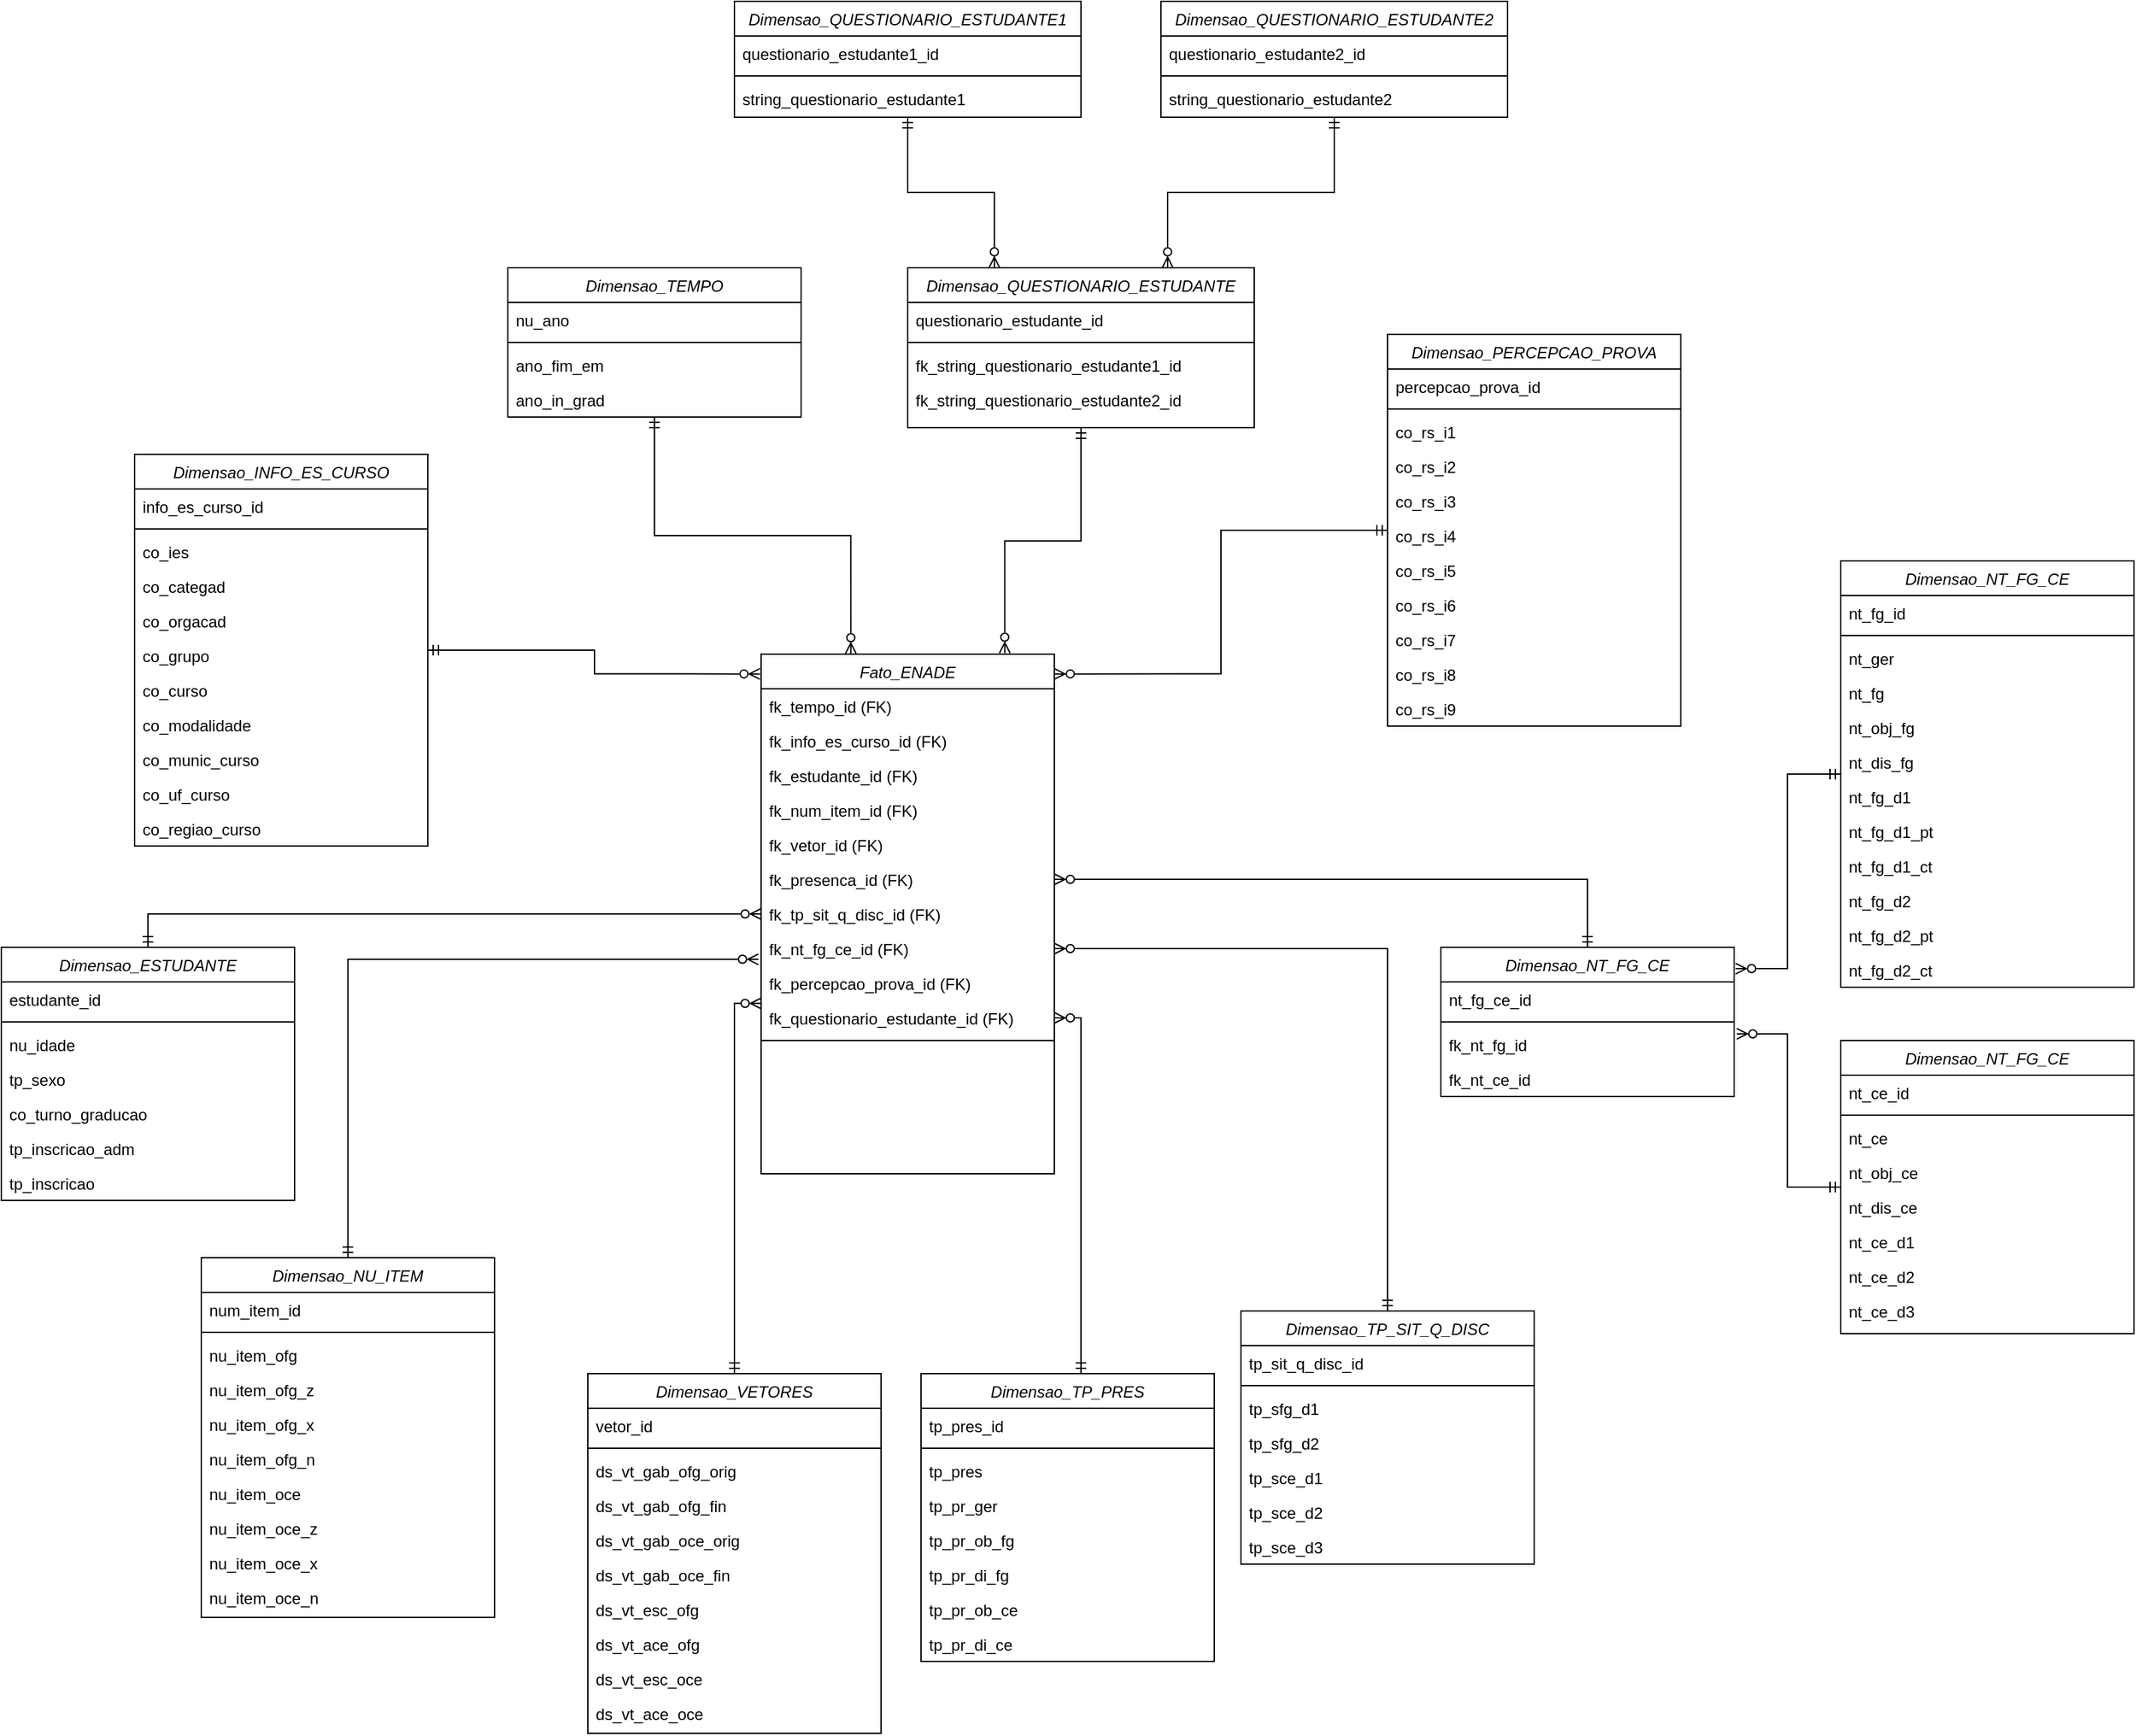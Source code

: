 <mxfile version="15.8.6" type="device"><diagram id="05LSM4GJ572rzW_l3j9u" name="Page-1"><mxGraphModel dx="1204" dy="1134" grid="1" gridSize="10" guides="1" tooltips="1" connect="1" arrows="1" fold="1" page="1" pageScale="1" pageWidth="827" pageHeight="1169" math="0" shadow="0"><root><mxCell id="0"/><mxCell id="1" parent="0"/><mxCell id="UfJa0Qh97zYkHLBJ6uKy-1" style="edgeStyle=orthogonalEdgeStyle;rounded=0;orthogonalLoop=1;jettySize=auto;html=1;entryX=-0.004;entryY=0.038;entryDx=0;entryDy=0;entryPerimeter=0;startArrow=ERmandOne;startFill=0;endArrow=ERzeroToMany;endFill=0;" edge="1" parent="1" source="UfJa0Qh97zYkHLBJ6uKy-2" target="UfJa0Qh97zYkHLBJ6uKy-14"><mxGeometry relative="1" as="geometry"/></mxCell><mxCell id="UfJa0Qh97zYkHLBJ6uKy-2" value="Dimensao_INFO_ES_CURSO" style="swimlane;fontStyle=2;align=center;verticalAlign=top;childLayout=stackLayout;horizontal=1;startSize=26;horizontalStack=0;resizeParent=1;resizeLast=0;collapsible=1;marginBottom=0;rounded=0;shadow=0;strokeWidth=1;" vertex="1" parent="1"><mxGeometry x="1150" y="540" width="220" height="294" as="geometry"><mxRectangle x="90" y="290" width="160" height="26" as="alternateBounds"/></mxGeometry></mxCell><mxCell id="UfJa0Qh97zYkHLBJ6uKy-3" value="info_es_curso_id" style="text;align=left;verticalAlign=top;spacingLeft=4;spacingRight=4;overflow=hidden;rotatable=0;points=[[0,0.5],[1,0.5]];portConstraint=eastwest;" vertex="1" parent="UfJa0Qh97zYkHLBJ6uKy-2"><mxGeometry y="26" width="220" height="26" as="geometry"/></mxCell><mxCell id="UfJa0Qh97zYkHLBJ6uKy-4" value="" style="line;html=1;strokeWidth=1;align=left;verticalAlign=middle;spacingTop=-1;spacingLeft=3;spacingRight=3;rotatable=0;labelPosition=right;points=[];portConstraint=eastwest;" vertex="1" parent="UfJa0Qh97zYkHLBJ6uKy-2"><mxGeometry y="52" width="220" height="8" as="geometry"/></mxCell><mxCell id="UfJa0Qh97zYkHLBJ6uKy-5" value="co_ies" style="text;align=left;verticalAlign=top;spacingLeft=4;spacingRight=4;overflow=hidden;rotatable=0;points=[[0,0.5],[1,0.5]];portConstraint=eastwest;" vertex="1" parent="UfJa0Qh97zYkHLBJ6uKy-2"><mxGeometry y="60" width="220" height="26" as="geometry"/></mxCell><mxCell id="UfJa0Qh97zYkHLBJ6uKy-6" value="co_categad" style="text;align=left;verticalAlign=top;spacingLeft=4;spacingRight=4;overflow=hidden;rotatable=0;points=[[0,0.5],[1,0.5]];portConstraint=eastwest;" vertex="1" parent="UfJa0Qh97zYkHLBJ6uKy-2"><mxGeometry y="86" width="220" height="26" as="geometry"/></mxCell><mxCell id="UfJa0Qh97zYkHLBJ6uKy-7" value="co_orgacad" style="text;align=left;verticalAlign=top;spacingLeft=4;spacingRight=4;overflow=hidden;rotatable=0;points=[[0,0.5],[1,0.5]];portConstraint=eastwest;rounded=0;shadow=0;html=0;" vertex="1" parent="UfJa0Qh97zYkHLBJ6uKy-2"><mxGeometry y="112" width="220" height="26" as="geometry"/></mxCell><mxCell id="UfJa0Qh97zYkHLBJ6uKy-8" value="co_grupo" style="text;align=left;verticalAlign=top;spacingLeft=4;spacingRight=4;overflow=hidden;rotatable=0;points=[[0,0.5],[1,0.5]];portConstraint=eastwest;" vertex="1" parent="UfJa0Qh97zYkHLBJ6uKy-2"><mxGeometry y="138" width="220" height="26" as="geometry"/></mxCell><mxCell id="UfJa0Qh97zYkHLBJ6uKy-9" value="co_curso" style="text;align=left;verticalAlign=top;spacingLeft=4;spacingRight=4;overflow=hidden;rotatable=0;points=[[0,0.5],[1,0.5]];portConstraint=eastwest;" vertex="1" parent="UfJa0Qh97zYkHLBJ6uKy-2"><mxGeometry y="164" width="220" height="26" as="geometry"/></mxCell><mxCell id="UfJa0Qh97zYkHLBJ6uKy-10" value="co_modalidade" style="text;align=left;verticalAlign=top;spacingLeft=4;spacingRight=4;overflow=hidden;rotatable=0;points=[[0,0.5],[1,0.5]];portConstraint=eastwest;" vertex="1" parent="UfJa0Qh97zYkHLBJ6uKy-2"><mxGeometry y="190" width="220" height="26" as="geometry"/></mxCell><mxCell id="UfJa0Qh97zYkHLBJ6uKy-11" value="co_munic_curso" style="text;align=left;verticalAlign=top;spacingLeft=4;spacingRight=4;overflow=hidden;rotatable=0;points=[[0,0.5],[1,0.5]];portConstraint=eastwest;" vertex="1" parent="UfJa0Qh97zYkHLBJ6uKy-2"><mxGeometry y="216" width="220" height="26" as="geometry"/></mxCell><mxCell id="UfJa0Qh97zYkHLBJ6uKy-12" value="co_uf_curso" style="text;align=left;verticalAlign=top;spacingLeft=4;spacingRight=4;overflow=hidden;rotatable=0;points=[[0,0.5],[1,0.5]];portConstraint=eastwest;" vertex="1" parent="UfJa0Qh97zYkHLBJ6uKy-2"><mxGeometry y="242" width="220" height="26" as="geometry"/></mxCell><mxCell id="UfJa0Qh97zYkHLBJ6uKy-13" value="co_regiao_curso" style="text;align=left;verticalAlign=top;spacingLeft=4;spacingRight=4;overflow=hidden;rotatable=0;points=[[0,0.5],[1,0.5]];portConstraint=eastwest;" vertex="1" parent="UfJa0Qh97zYkHLBJ6uKy-2"><mxGeometry y="268" width="220" height="26" as="geometry"/></mxCell><mxCell id="UfJa0Qh97zYkHLBJ6uKy-14" value="Fato_ENADE" style="swimlane;fontStyle=2;align=center;verticalAlign=top;childLayout=stackLayout;horizontal=1;startSize=26;horizontalStack=0;resizeParent=1;resizeLast=0;collapsible=1;marginBottom=0;rounded=0;shadow=0;strokeWidth=1;" vertex="1" parent="1"><mxGeometry x="1620" y="690" width="220" height="390" as="geometry"><mxRectangle x="550" y="140" width="160" height="26" as="alternateBounds"/></mxGeometry></mxCell><mxCell id="UfJa0Qh97zYkHLBJ6uKy-15" value="fk_tempo_id (FK)" style="text;align=left;verticalAlign=top;spacingLeft=4;spacingRight=4;overflow=hidden;rotatable=0;points=[[0,0.5],[1,0.5]];portConstraint=eastwest;" vertex="1" parent="UfJa0Qh97zYkHLBJ6uKy-14"><mxGeometry y="26" width="220" height="26" as="geometry"/></mxCell><mxCell id="UfJa0Qh97zYkHLBJ6uKy-16" value="fk_info_es_curso_id (FK)" style="text;align=left;verticalAlign=top;spacingLeft=4;spacingRight=4;overflow=hidden;rotatable=0;points=[[0,0.5],[1,0.5]];portConstraint=eastwest;rounded=0;shadow=0;html=0;" vertex="1" parent="UfJa0Qh97zYkHLBJ6uKy-14"><mxGeometry y="52" width="220" height="26" as="geometry"/></mxCell><mxCell id="UfJa0Qh97zYkHLBJ6uKy-17" value="fk_estudante_id (FK)" style="text;align=left;verticalAlign=top;spacingLeft=4;spacingRight=4;overflow=hidden;rotatable=0;points=[[0,0.5],[1,0.5]];portConstraint=eastwest;rounded=0;shadow=0;html=0;" vertex="1" parent="UfJa0Qh97zYkHLBJ6uKy-14"><mxGeometry y="78" width="220" height="26" as="geometry"/></mxCell><mxCell id="UfJa0Qh97zYkHLBJ6uKy-18" value="fk_num_item_id (FK)" style="text;align=left;verticalAlign=top;spacingLeft=4;spacingRight=4;overflow=hidden;rotatable=0;points=[[0,0.5],[1,0.5]];portConstraint=eastwest;" vertex="1" parent="UfJa0Qh97zYkHLBJ6uKy-14"><mxGeometry y="104" width="220" height="26" as="geometry"/></mxCell><mxCell id="UfJa0Qh97zYkHLBJ6uKy-19" value="fk_vetor_id (FK)" style="text;align=left;verticalAlign=top;spacingLeft=4;spacingRight=4;overflow=hidden;rotatable=0;points=[[0,0.5],[1,0.5]];portConstraint=eastwest;" vertex="1" parent="UfJa0Qh97zYkHLBJ6uKy-14"><mxGeometry y="130" width="220" height="26" as="geometry"/></mxCell><mxCell id="UfJa0Qh97zYkHLBJ6uKy-20" value="fk_presenca_id (FK)" style="text;align=left;verticalAlign=top;spacingLeft=4;spacingRight=4;overflow=hidden;rotatable=0;points=[[0,0.5],[1,0.5]];portConstraint=eastwest;" vertex="1" parent="UfJa0Qh97zYkHLBJ6uKy-14"><mxGeometry y="156" width="220" height="26" as="geometry"/></mxCell><mxCell id="UfJa0Qh97zYkHLBJ6uKy-21" value="fk_tp_sit_q_disc_id (FK)" style="text;align=left;verticalAlign=top;spacingLeft=4;spacingRight=4;overflow=hidden;rotatable=0;points=[[0,0.5],[1,0.5]];portConstraint=eastwest;" vertex="1" parent="UfJa0Qh97zYkHLBJ6uKy-14"><mxGeometry y="182" width="220" height="26" as="geometry"/></mxCell><mxCell id="UfJa0Qh97zYkHLBJ6uKy-22" value="fk_nt_fg_ce_id (FK)" style="text;align=left;verticalAlign=top;spacingLeft=4;spacingRight=4;overflow=hidden;rotatable=0;points=[[0,0.5],[1,0.5]];portConstraint=eastwest;" vertex="1" parent="UfJa0Qh97zYkHLBJ6uKy-14"><mxGeometry y="208" width="220" height="26" as="geometry"/></mxCell><mxCell id="UfJa0Qh97zYkHLBJ6uKy-23" value="fk_percepcao_prova_id (FK)" style="text;align=left;verticalAlign=top;spacingLeft=4;spacingRight=4;overflow=hidden;rotatable=0;points=[[0,0.5],[1,0.5]];portConstraint=eastwest;" vertex="1" parent="UfJa0Qh97zYkHLBJ6uKy-14"><mxGeometry y="234" width="220" height="26" as="geometry"/></mxCell><mxCell id="UfJa0Qh97zYkHLBJ6uKy-24" value="fk_questionario_estudante_id (FK)" style="text;align=left;verticalAlign=top;spacingLeft=4;spacingRight=4;overflow=hidden;rotatable=0;points=[[0,0.5],[1,0.5]];portConstraint=eastwest;" vertex="1" parent="UfJa0Qh97zYkHLBJ6uKy-14"><mxGeometry y="260" width="220" height="26" as="geometry"/></mxCell><mxCell id="UfJa0Qh97zYkHLBJ6uKy-25" value="" style="line;html=1;strokeWidth=1;align=left;verticalAlign=middle;spacingTop=-1;spacingLeft=3;spacingRight=3;rotatable=0;labelPosition=right;points=[];portConstraint=eastwest;" vertex="1" parent="UfJa0Qh97zYkHLBJ6uKy-14"><mxGeometry y="286" width="220" height="8" as="geometry"/></mxCell><mxCell id="UfJa0Qh97zYkHLBJ6uKy-26" style="edgeStyle=orthogonalEdgeStyle;rounded=0;orthogonalLoop=1;jettySize=auto;html=1;entryX=0.306;entryY=-0.001;entryDx=0;entryDy=0;entryPerimeter=0;startArrow=ERmandOne;startFill=0;endArrow=ERzeroToMany;endFill=0;" edge="1" parent="1" source="UfJa0Qh97zYkHLBJ6uKy-27" target="UfJa0Qh97zYkHLBJ6uKy-14"><mxGeometry relative="1" as="geometry"/></mxCell><mxCell id="UfJa0Qh97zYkHLBJ6uKy-27" value="Dimensao_TEMPO" style="swimlane;fontStyle=2;align=center;verticalAlign=top;childLayout=stackLayout;horizontal=1;startSize=26;horizontalStack=0;resizeParent=1;resizeLast=0;collapsible=1;marginBottom=0;rounded=0;shadow=0;strokeWidth=1;" vertex="1" parent="1"><mxGeometry x="1430.0" y="400" width="220" height="112" as="geometry"><mxRectangle x="550" y="140" width="160" height="26" as="alternateBounds"/></mxGeometry></mxCell><mxCell id="UfJa0Qh97zYkHLBJ6uKy-28" value="nu_ano" style="text;align=left;verticalAlign=top;spacingLeft=4;spacingRight=4;overflow=hidden;rotatable=0;points=[[0,0.5],[1,0.5]];portConstraint=eastwest;" vertex="1" parent="UfJa0Qh97zYkHLBJ6uKy-27"><mxGeometry y="26" width="220" height="26" as="geometry"/></mxCell><mxCell id="UfJa0Qh97zYkHLBJ6uKy-29" value="" style="line;html=1;strokeWidth=1;align=left;verticalAlign=middle;spacingTop=-1;spacingLeft=3;spacingRight=3;rotatable=0;labelPosition=right;points=[];portConstraint=eastwest;" vertex="1" parent="UfJa0Qh97zYkHLBJ6uKy-27"><mxGeometry y="52" width="220" height="8" as="geometry"/></mxCell><mxCell id="UfJa0Qh97zYkHLBJ6uKy-30" value="ano_fim_em" style="text;align=left;verticalAlign=top;spacingLeft=4;spacingRight=4;overflow=hidden;rotatable=0;points=[[0,0.5],[1,0.5]];portConstraint=eastwest;" vertex="1" parent="UfJa0Qh97zYkHLBJ6uKy-27"><mxGeometry y="60" width="220" height="26" as="geometry"/></mxCell><mxCell id="UfJa0Qh97zYkHLBJ6uKy-31" value="ano_in_grad" style="text;align=left;verticalAlign=top;spacingLeft=4;spacingRight=4;overflow=hidden;rotatable=0;points=[[0,0.5],[1,0.5]];portConstraint=eastwest;" vertex="1" parent="UfJa0Qh97zYkHLBJ6uKy-27"><mxGeometry y="86" width="220" height="26" as="geometry"/></mxCell><mxCell id="UfJa0Qh97zYkHLBJ6uKy-32" style="edgeStyle=orthogonalEdgeStyle;rounded=0;orthogonalLoop=1;jettySize=auto;html=1;entryX=-0.009;entryY=0.808;entryDx=0;entryDy=0;startArrow=ERmandOne;startFill=0;endArrow=ERzeroToMany;endFill=0;entryPerimeter=0;" edge="1" parent="1" source="UfJa0Qh97zYkHLBJ6uKy-33" target="UfJa0Qh97zYkHLBJ6uKy-22"><mxGeometry relative="1" as="geometry"/></mxCell><mxCell id="UfJa0Qh97zYkHLBJ6uKy-33" value="Dimensao_NU_ITEM" style="swimlane;fontStyle=2;align=center;verticalAlign=top;childLayout=stackLayout;horizontal=1;startSize=26;horizontalStack=0;resizeParent=1;resizeLast=0;collapsible=1;marginBottom=0;rounded=0;shadow=0;strokeWidth=1;" vertex="1" parent="1"><mxGeometry x="1200" y="1143" width="220" height="270" as="geometry"><mxRectangle x="550" y="140" width="160" height="26" as="alternateBounds"/></mxGeometry></mxCell><mxCell id="UfJa0Qh97zYkHLBJ6uKy-34" value="num_item_id" style="text;align=left;verticalAlign=top;spacingLeft=4;spacingRight=4;overflow=hidden;rotatable=0;points=[[0,0.5],[1,0.5]];portConstraint=eastwest;" vertex="1" parent="UfJa0Qh97zYkHLBJ6uKy-33"><mxGeometry y="26" width="220" height="26" as="geometry"/></mxCell><mxCell id="UfJa0Qh97zYkHLBJ6uKy-35" value="" style="line;html=1;strokeWidth=1;align=left;verticalAlign=middle;spacingTop=-1;spacingLeft=3;spacingRight=3;rotatable=0;labelPosition=right;points=[];portConstraint=eastwest;" vertex="1" parent="UfJa0Qh97zYkHLBJ6uKy-33"><mxGeometry y="52" width="220" height="8" as="geometry"/></mxCell><mxCell id="UfJa0Qh97zYkHLBJ6uKy-36" value="nu_item_ofg" style="text;align=left;verticalAlign=top;spacingLeft=4;spacingRight=4;overflow=hidden;rotatable=0;points=[[0,0.5],[1,0.5]];portConstraint=eastwest;" vertex="1" parent="UfJa0Qh97zYkHLBJ6uKy-33"><mxGeometry y="60" width="220" height="26" as="geometry"/></mxCell><mxCell id="UfJa0Qh97zYkHLBJ6uKy-37" value="nu_item_ofg_z" style="text;align=left;verticalAlign=top;spacingLeft=4;spacingRight=4;overflow=hidden;rotatable=0;points=[[0,0.5],[1,0.5]];portConstraint=eastwest;" vertex="1" parent="UfJa0Qh97zYkHLBJ6uKy-33"><mxGeometry y="86" width="220" height="26" as="geometry"/></mxCell><mxCell id="UfJa0Qh97zYkHLBJ6uKy-38" value="nu_item_ofg_x" style="text;align=left;verticalAlign=top;spacingLeft=4;spacingRight=4;overflow=hidden;rotatable=0;points=[[0,0.5],[1,0.5]];portConstraint=eastwest;" vertex="1" parent="UfJa0Qh97zYkHLBJ6uKy-33"><mxGeometry y="112" width="220" height="26" as="geometry"/></mxCell><mxCell id="UfJa0Qh97zYkHLBJ6uKy-39" value="nu_item_ofg_n" style="text;align=left;verticalAlign=top;spacingLeft=4;spacingRight=4;overflow=hidden;rotatable=0;points=[[0,0.5],[1,0.5]];portConstraint=eastwest;" vertex="1" parent="UfJa0Qh97zYkHLBJ6uKy-33"><mxGeometry y="138" width="220" height="26" as="geometry"/></mxCell><mxCell id="UfJa0Qh97zYkHLBJ6uKy-40" value="nu_item_oce" style="text;align=left;verticalAlign=top;spacingLeft=4;spacingRight=4;overflow=hidden;rotatable=0;points=[[0,0.5],[1,0.5]];portConstraint=eastwest;" vertex="1" parent="UfJa0Qh97zYkHLBJ6uKy-33"><mxGeometry y="164" width="220" height="26" as="geometry"/></mxCell><mxCell id="UfJa0Qh97zYkHLBJ6uKy-41" value="nu_item_oce_z" style="text;align=left;verticalAlign=top;spacingLeft=4;spacingRight=4;overflow=hidden;rotatable=0;points=[[0,0.5],[1,0.5]];portConstraint=eastwest;" vertex="1" parent="UfJa0Qh97zYkHLBJ6uKy-33"><mxGeometry y="190" width="220" height="26" as="geometry"/></mxCell><mxCell id="UfJa0Qh97zYkHLBJ6uKy-42" value="nu_item_oce_x" style="text;align=left;verticalAlign=top;spacingLeft=4;spacingRight=4;overflow=hidden;rotatable=0;points=[[0,0.5],[1,0.5]];portConstraint=eastwest;" vertex="1" parent="UfJa0Qh97zYkHLBJ6uKy-33"><mxGeometry y="216" width="220" height="26" as="geometry"/></mxCell><mxCell id="UfJa0Qh97zYkHLBJ6uKy-43" value="nu_item_oce_n" style="text;align=left;verticalAlign=top;spacingLeft=4;spacingRight=4;overflow=hidden;rotatable=0;points=[[0,0.5],[1,0.5]];portConstraint=eastwest;" vertex="1" parent="UfJa0Qh97zYkHLBJ6uKy-33"><mxGeometry y="242" width="220" height="26" as="geometry"/></mxCell><mxCell id="UfJa0Qh97zYkHLBJ6uKy-44" style="edgeStyle=orthogonalEdgeStyle;rounded=0;orthogonalLoop=1;jettySize=auto;html=1;entryX=0;entryY=1.082;entryDx=0;entryDy=0;entryPerimeter=0;startArrow=ERmandOne;startFill=0;endArrow=ERzeroToMany;endFill=0;" edge="1" parent="1" source="UfJa0Qh97zYkHLBJ6uKy-45" target="UfJa0Qh97zYkHLBJ6uKy-23"><mxGeometry relative="1" as="geometry"/></mxCell><mxCell id="UfJa0Qh97zYkHLBJ6uKy-45" value="Dimensao_VETORES" style="swimlane;fontStyle=2;align=center;verticalAlign=top;childLayout=stackLayout;horizontal=1;startSize=26;horizontalStack=0;resizeParent=1;resizeLast=0;collapsible=1;marginBottom=0;rounded=0;shadow=0;strokeWidth=1;" vertex="1" parent="1"><mxGeometry x="1490.0" y="1230" width="220" height="270" as="geometry"><mxRectangle x="550" y="140" width="160" height="26" as="alternateBounds"/></mxGeometry></mxCell><mxCell id="UfJa0Qh97zYkHLBJ6uKy-46" value="vetor_id" style="text;align=left;verticalAlign=top;spacingLeft=4;spacingRight=4;overflow=hidden;rotatable=0;points=[[0,0.5],[1,0.5]];portConstraint=eastwest;" vertex="1" parent="UfJa0Qh97zYkHLBJ6uKy-45"><mxGeometry y="26" width="220" height="26" as="geometry"/></mxCell><mxCell id="UfJa0Qh97zYkHLBJ6uKy-47" value="" style="line;html=1;strokeWidth=1;align=left;verticalAlign=middle;spacingTop=-1;spacingLeft=3;spacingRight=3;rotatable=0;labelPosition=right;points=[];portConstraint=eastwest;" vertex="1" parent="UfJa0Qh97zYkHLBJ6uKy-45"><mxGeometry y="52" width="220" height="8" as="geometry"/></mxCell><mxCell id="UfJa0Qh97zYkHLBJ6uKy-48" value="ds_vt_gab_ofg_orig" style="text;align=left;verticalAlign=top;spacingLeft=4;spacingRight=4;overflow=hidden;rotatable=0;points=[[0,0.5],[1,0.5]];portConstraint=eastwest;" vertex="1" parent="UfJa0Qh97zYkHLBJ6uKy-45"><mxGeometry y="60" width="220" height="26" as="geometry"/></mxCell><mxCell id="UfJa0Qh97zYkHLBJ6uKy-49" value="ds_vt_gab_ofg_fin" style="text;align=left;verticalAlign=top;spacingLeft=4;spacingRight=4;overflow=hidden;rotatable=0;points=[[0,0.5],[1,0.5]];portConstraint=eastwest;" vertex="1" parent="UfJa0Qh97zYkHLBJ6uKy-45"><mxGeometry y="86" width="220" height="26" as="geometry"/></mxCell><mxCell id="UfJa0Qh97zYkHLBJ6uKy-50" value="ds_vt_gab_oce_orig" style="text;align=left;verticalAlign=top;spacingLeft=4;spacingRight=4;overflow=hidden;rotatable=0;points=[[0,0.5],[1,0.5]];portConstraint=eastwest;" vertex="1" parent="UfJa0Qh97zYkHLBJ6uKy-45"><mxGeometry y="112" width="220" height="26" as="geometry"/></mxCell><mxCell id="UfJa0Qh97zYkHLBJ6uKy-51" value="ds_vt_gab_oce_fin" style="text;align=left;verticalAlign=top;spacingLeft=4;spacingRight=4;overflow=hidden;rotatable=0;points=[[0,0.5],[1,0.5]];portConstraint=eastwest;" vertex="1" parent="UfJa0Qh97zYkHLBJ6uKy-45"><mxGeometry y="138" width="220" height="26" as="geometry"/></mxCell><mxCell id="UfJa0Qh97zYkHLBJ6uKy-52" value="ds_vt_esc_ofg" style="text;align=left;verticalAlign=top;spacingLeft=4;spacingRight=4;overflow=hidden;rotatable=0;points=[[0,0.5],[1,0.5]];portConstraint=eastwest;" vertex="1" parent="UfJa0Qh97zYkHLBJ6uKy-45"><mxGeometry y="164" width="220" height="26" as="geometry"/></mxCell><mxCell id="UfJa0Qh97zYkHLBJ6uKy-53" value="ds_vt_ace_ofg" style="text;align=left;verticalAlign=top;spacingLeft=4;spacingRight=4;overflow=hidden;rotatable=0;points=[[0,0.5],[1,0.5]];portConstraint=eastwest;" vertex="1" parent="UfJa0Qh97zYkHLBJ6uKy-45"><mxGeometry y="190" width="220" height="26" as="geometry"/></mxCell><mxCell id="UfJa0Qh97zYkHLBJ6uKy-54" value="ds_vt_esc_oce" style="text;align=left;verticalAlign=top;spacingLeft=4;spacingRight=4;overflow=hidden;rotatable=0;points=[[0,0.5],[1,0.5]];portConstraint=eastwest;" vertex="1" parent="UfJa0Qh97zYkHLBJ6uKy-45"><mxGeometry y="216" width="220" height="26" as="geometry"/></mxCell><mxCell id="UfJa0Qh97zYkHLBJ6uKy-55" value="ds_vt_ace_oce" style="text;align=left;verticalAlign=top;spacingLeft=4;spacingRight=4;overflow=hidden;rotatable=0;points=[[0,0.5],[1,0.5]];portConstraint=eastwest;" vertex="1" parent="UfJa0Qh97zYkHLBJ6uKy-45"><mxGeometry y="242" width="220" height="26" as="geometry"/></mxCell><mxCell id="UfJa0Qh97zYkHLBJ6uKy-56" style="edgeStyle=orthogonalEdgeStyle;rounded=0;orthogonalLoop=1;jettySize=auto;html=1;entryX=1;entryY=0.5;entryDx=0;entryDy=0;startArrow=ERmandOne;startFill=0;endArrow=ERzeroToMany;endFill=0;" edge="1" parent="1" source="UfJa0Qh97zYkHLBJ6uKy-57" target="UfJa0Qh97zYkHLBJ6uKy-24"><mxGeometry relative="1" as="geometry"><Array as="points"><mxPoint x="1860.0" y="963"/></Array></mxGeometry></mxCell><mxCell id="UfJa0Qh97zYkHLBJ6uKy-57" value="Dimensao_TP_PRES" style="swimlane;fontStyle=2;align=center;verticalAlign=top;childLayout=stackLayout;horizontal=1;startSize=26;horizontalStack=0;resizeParent=1;resizeLast=0;collapsible=1;marginBottom=0;rounded=0;shadow=0;strokeWidth=1;" vertex="1" parent="1"><mxGeometry x="1740.0" y="1230" width="220" height="216" as="geometry"><mxRectangle x="550" y="140" width="160" height="26" as="alternateBounds"/></mxGeometry></mxCell><mxCell id="UfJa0Qh97zYkHLBJ6uKy-58" value="tp_pres_id" style="text;align=left;verticalAlign=top;spacingLeft=4;spacingRight=4;overflow=hidden;rotatable=0;points=[[0,0.5],[1,0.5]];portConstraint=eastwest;" vertex="1" parent="UfJa0Qh97zYkHLBJ6uKy-57"><mxGeometry y="26" width="220" height="26" as="geometry"/></mxCell><mxCell id="UfJa0Qh97zYkHLBJ6uKy-59" value="" style="line;html=1;strokeWidth=1;align=left;verticalAlign=middle;spacingTop=-1;spacingLeft=3;spacingRight=3;rotatable=0;labelPosition=right;points=[];portConstraint=eastwest;" vertex="1" parent="UfJa0Qh97zYkHLBJ6uKy-57"><mxGeometry y="52" width="220" height="8" as="geometry"/></mxCell><mxCell id="UfJa0Qh97zYkHLBJ6uKy-60" value="tp_pres" style="text;align=left;verticalAlign=top;spacingLeft=4;spacingRight=4;overflow=hidden;rotatable=0;points=[[0,0.5],[1,0.5]];portConstraint=eastwest;" vertex="1" parent="UfJa0Qh97zYkHLBJ6uKy-57"><mxGeometry y="60" width="220" height="26" as="geometry"/></mxCell><mxCell id="UfJa0Qh97zYkHLBJ6uKy-61" value="tp_pr_ger" style="text;align=left;verticalAlign=top;spacingLeft=4;spacingRight=4;overflow=hidden;rotatable=0;points=[[0,0.5],[1,0.5]];portConstraint=eastwest;" vertex="1" parent="UfJa0Qh97zYkHLBJ6uKy-57"><mxGeometry y="86" width="220" height="26" as="geometry"/></mxCell><mxCell id="UfJa0Qh97zYkHLBJ6uKy-62" value="tp_pr_ob_fg" style="text;align=left;verticalAlign=top;spacingLeft=4;spacingRight=4;overflow=hidden;rotatable=0;points=[[0,0.5],[1,0.5]];portConstraint=eastwest;" vertex="1" parent="UfJa0Qh97zYkHLBJ6uKy-57"><mxGeometry y="112" width="220" height="26" as="geometry"/></mxCell><mxCell id="UfJa0Qh97zYkHLBJ6uKy-63" value="tp_pr_di_fg" style="text;align=left;verticalAlign=top;spacingLeft=4;spacingRight=4;overflow=hidden;rotatable=0;points=[[0,0.5],[1,0.5]];portConstraint=eastwest;" vertex="1" parent="UfJa0Qh97zYkHLBJ6uKy-57"><mxGeometry y="138" width="220" height="26" as="geometry"/></mxCell><mxCell id="UfJa0Qh97zYkHLBJ6uKy-64" value="tp_pr_ob_ce" style="text;align=left;verticalAlign=top;spacingLeft=4;spacingRight=4;overflow=hidden;rotatable=0;points=[[0,0.5],[1,0.5]];portConstraint=eastwest;" vertex="1" parent="UfJa0Qh97zYkHLBJ6uKy-57"><mxGeometry y="164" width="220" height="26" as="geometry"/></mxCell><mxCell id="UfJa0Qh97zYkHLBJ6uKy-65" value="tp_pr_di_ce" style="text;align=left;verticalAlign=top;spacingLeft=4;spacingRight=4;overflow=hidden;rotatable=0;points=[[0,0.5],[1,0.5]];portConstraint=eastwest;" vertex="1" parent="UfJa0Qh97zYkHLBJ6uKy-57"><mxGeometry y="190" width="220" height="26" as="geometry"/></mxCell><mxCell id="UfJa0Qh97zYkHLBJ6uKy-66" style="edgeStyle=orthogonalEdgeStyle;rounded=0;orthogonalLoop=1;jettySize=auto;html=1;entryX=1;entryY=0.5;entryDx=0;entryDy=0;startArrow=ERmandOne;startFill=0;endArrow=ERzeroToMany;endFill=0;" edge="1" parent="1" source="UfJa0Qh97zYkHLBJ6uKy-67" target="UfJa0Qh97zYkHLBJ6uKy-22"><mxGeometry relative="1" as="geometry"/></mxCell><mxCell id="UfJa0Qh97zYkHLBJ6uKy-67" value="Dimensao_TP_SIT_Q_DISC" style="swimlane;fontStyle=2;align=center;verticalAlign=top;childLayout=stackLayout;horizontal=1;startSize=26;horizontalStack=0;resizeParent=1;resizeLast=0;collapsible=1;marginBottom=0;rounded=0;shadow=0;strokeWidth=1;" vertex="1" parent="1"><mxGeometry x="1980.0" y="1183" width="220" height="190" as="geometry"><mxRectangle x="550" y="140" width="160" height="26" as="alternateBounds"/></mxGeometry></mxCell><mxCell id="UfJa0Qh97zYkHLBJ6uKy-68" value="tp_sit_q_disc_id" style="text;align=left;verticalAlign=top;spacingLeft=4;spacingRight=4;overflow=hidden;rotatable=0;points=[[0,0.5],[1,0.5]];portConstraint=eastwest;" vertex="1" parent="UfJa0Qh97zYkHLBJ6uKy-67"><mxGeometry y="26" width="220" height="26" as="geometry"/></mxCell><mxCell id="UfJa0Qh97zYkHLBJ6uKy-69" value="" style="line;html=1;strokeWidth=1;align=left;verticalAlign=middle;spacingTop=-1;spacingLeft=3;spacingRight=3;rotatable=0;labelPosition=right;points=[];portConstraint=eastwest;" vertex="1" parent="UfJa0Qh97zYkHLBJ6uKy-67"><mxGeometry y="52" width="220" height="8" as="geometry"/></mxCell><mxCell id="UfJa0Qh97zYkHLBJ6uKy-70" value="tp_sfg_d1" style="text;align=left;verticalAlign=top;spacingLeft=4;spacingRight=4;overflow=hidden;rotatable=0;points=[[0,0.5],[1,0.5]];portConstraint=eastwest;" vertex="1" parent="UfJa0Qh97zYkHLBJ6uKy-67"><mxGeometry y="60" width="220" height="26" as="geometry"/></mxCell><mxCell id="UfJa0Qh97zYkHLBJ6uKy-71" value="tp_sfg_d2" style="text;align=left;verticalAlign=top;spacingLeft=4;spacingRight=4;overflow=hidden;rotatable=0;points=[[0,0.5],[1,0.5]];portConstraint=eastwest;" vertex="1" parent="UfJa0Qh97zYkHLBJ6uKy-67"><mxGeometry y="86" width="220" height="26" as="geometry"/></mxCell><mxCell id="UfJa0Qh97zYkHLBJ6uKy-72" value="tp_sce_d1" style="text;align=left;verticalAlign=top;spacingLeft=4;spacingRight=4;overflow=hidden;rotatable=0;points=[[0,0.5],[1,0.5]];portConstraint=eastwest;" vertex="1" parent="UfJa0Qh97zYkHLBJ6uKy-67"><mxGeometry y="112" width="220" height="26" as="geometry"/></mxCell><mxCell id="UfJa0Qh97zYkHLBJ6uKy-73" value="tp_sce_d2" style="text;align=left;verticalAlign=top;spacingLeft=4;spacingRight=4;overflow=hidden;rotatable=0;points=[[0,0.5],[1,0.5]];portConstraint=eastwest;" vertex="1" parent="UfJa0Qh97zYkHLBJ6uKy-67"><mxGeometry y="138" width="220" height="26" as="geometry"/></mxCell><mxCell id="UfJa0Qh97zYkHLBJ6uKy-74" value="tp_sce_d3" style="text;align=left;verticalAlign=top;spacingLeft=4;spacingRight=4;overflow=hidden;rotatable=0;points=[[0,0.5],[1,0.5]];portConstraint=eastwest;" vertex="1" parent="UfJa0Qh97zYkHLBJ6uKy-67"><mxGeometry y="164" width="220" height="26" as="geometry"/></mxCell><mxCell id="UfJa0Qh97zYkHLBJ6uKy-75" style="edgeStyle=orthogonalEdgeStyle;rounded=0;orthogonalLoop=1;jettySize=auto;html=1;entryX=1;entryY=0.5;entryDx=0;entryDy=0;startArrow=ERmandOne;startFill=0;endArrow=ERzeroToMany;endFill=0;" edge="1" parent="1" source="UfJa0Qh97zYkHLBJ6uKy-76" target="UfJa0Qh97zYkHLBJ6uKy-20"><mxGeometry relative="1" as="geometry"/></mxCell><mxCell id="UfJa0Qh97zYkHLBJ6uKy-76" value="Dimensao_NT_FG_CE" style="swimlane;fontStyle=2;align=center;verticalAlign=top;childLayout=stackLayout;horizontal=1;startSize=26;horizontalStack=0;resizeParent=1;resizeLast=0;collapsible=1;marginBottom=0;rounded=0;shadow=0;strokeWidth=1;" vertex="1" parent="1"><mxGeometry x="2130" y="910" width="220" height="112" as="geometry"><mxRectangle x="550" y="140" width="160" height="26" as="alternateBounds"/></mxGeometry></mxCell><mxCell id="UfJa0Qh97zYkHLBJ6uKy-77" value="nt_fg_ce_id" style="text;align=left;verticalAlign=top;spacingLeft=4;spacingRight=4;overflow=hidden;rotatable=0;points=[[0,0.5],[1,0.5]];portConstraint=eastwest;" vertex="1" parent="UfJa0Qh97zYkHLBJ6uKy-76"><mxGeometry y="26" width="220" height="26" as="geometry"/></mxCell><mxCell id="UfJa0Qh97zYkHLBJ6uKy-78" value="" style="line;html=1;strokeWidth=1;align=left;verticalAlign=middle;spacingTop=-1;spacingLeft=3;spacingRight=3;rotatable=0;labelPosition=right;points=[];portConstraint=eastwest;" vertex="1" parent="UfJa0Qh97zYkHLBJ6uKy-76"><mxGeometry y="52" width="220" height="8" as="geometry"/></mxCell><mxCell id="UfJa0Qh97zYkHLBJ6uKy-79" value="fk_nt_fg_id" style="text;align=left;verticalAlign=top;spacingLeft=4;spacingRight=4;overflow=hidden;rotatable=0;points=[[0,0.5],[1,0.5]];portConstraint=eastwest;" vertex="1" parent="UfJa0Qh97zYkHLBJ6uKy-76"><mxGeometry y="60" width="220" height="26" as="geometry"/></mxCell><mxCell id="UfJa0Qh97zYkHLBJ6uKy-80" value="fk_nt_ce_id" style="text;align=left;verticalAlign=top;spacingLeft=4;spacingRight=4;overflow=hidden;rotatable=0;points=[[0,0.5],[1,0.5]];portConstraint=eastwest;" vertex="1" parent="UfJa0Qh97zYkHLBJ6uKy-76"><mxGeometry y="86" width="220" height="26" as="geometry"/></mxCell><mxCell id="UfJa0Qh97zYkHLBJ6uKy-81" style="edgeStyle=orthogonalEdgeStyle;rounded=0;orthogonalLoop=1;jettySize=auto;html=1;entryX=1;entryY=0.038;entryDx=0;entryDy=0;entryPerimeter=0;startArrow=ERmandOne;startFill=0;endArrow=ERzeroToMany;endFill=0;" edge="1" parent="1" source="UfJa0Qh97zYkHLBJ6uKy-82" target="UfJa0Qh97zYkHLBJ6uKy-14"><mxGeometry relative="1" as="geometry"/></mxCell><mxCell id="UfJa0Qh97zYkHLBJ6uKy-82" value="Dimensao_PERCEPCAO_PROVA" style="swimlane;fontStyle=2;align=center;verticalAlign=top;childLayout=stackLayout;horizontal=1;startSize=26;horizontalStack=0;resizeParent=1;resizeLast=0;collapsible=1;marginBottom=0;rounded=0;shadow=0;strokeWidth=1;" vertex="1" parent="1"><mxGeometry x="2090" y="450" width="220" height="294" as="geometry"><mxRectangle x="550" y="140" width="160" height="26" as="alternateBounds"/></mxGeometry></mxCell><mxCell id="UfJa0Qh97zYkHLBJ6uKy-83" value="percepcao_prova_id" style="text;align=left;verticalAlign=top;spacingLeft=4;spacingRight=4;overflow=hidden;rotatable=0;points=[[0,0.5],[1,0.5]];portConstraint=eastwest;" vertex="1" parent="UfJa0Qh97zYkHLBJ6uKy-82"><mxGeometry y="26" width="220" height="26" as="geometry"/></mxCell><mxCell id="UfJa0Qh97zYkHLBJ6uKy-84" value="" style="line;html=1;strokeWidth=1;align=left;verticalAlign=middle;spacingTop=-1;spacingLeft=3;spacingRight=3;rotatable=0;labelPosition=right;points=[];portConstraint=eastwest;" vertex="1" parent="UfJa0Qh97zYkHLBJ6uKy-82"><mxGeometry y="52" width="220" height="8" as="geometry"/></mxCell><mxCell id="UfJa0Qh97zYkHLBJ6uKy-85" value="co_rs_i1" style="text;align=left;verticalAlign=top;spacingLeft=4;spacingRight=4;overflow=hidden;rotatable=0;points=[[0,0.5],[1,0.5]];portConstraint=eastwest;" vertex="1" parent="UfJa0Qh97zYkHLBJ6uKy-82"><mxGeometry y="60" width="220" height="26" as="geometry"/></mxCell><mxCell id="UfJa0Qh97zYkHLBJ6uKy-86" value="co_rs_i2" style="text;align=left;verticalAlign=top;spacingLeft=4;spacingRight=4;overflow=hidden;rotatable=0;points=[[0,0.5],[1,0.5]];portConstraint=eastwest;" vertex="1" parent="UfJa0Qh97zYkHLBJ6uKy-82"><mxGeometry y="86" width="220" height="26" as="geometry"/></mxCell><mxCell id="UfJa0Qh97zYkHLBJ6uKy-87" value="co_rs_i3" style="text;align=left;verticalAlign=top;spacingLeft=4;spacingRight=4;overflow=hidden;rotatable=0;points=[[0,0.5],[1,0.5]];portConstraint=eastwest;" vertex="1" parent="UfJa0Qh97zYkHLBJ6uKy-82"><mxGeometry y="112" width="220" height="26" as="geometry"/></mxCell><mxCell id="UfJa0Qh97zYkHLBJ6uKy-88" value="co_rs_i4" style="text;align=left;verticalAlign=top;spacingLeft=4;spacingRight=4;overflow=hidden;rotatable=0;points=[[0,0.5],[1,0.5]];portConstraint=eastwest;" vertex="1" parent="UfJa0Qh97zYkHLBJ6uKy-82"><mxGeometry y="138" width="220" height="26" as="geometry"/></mxCell><mxCell id="UfJa0Qh97zYkHLBJ6uKy-89" value="co_rs_i5" style="text;align=left;verticalAlign=top;spacingLeft=4;spacingRight=4;overflow=hidden;rotatable=0;points=[[0,0.5],[1,0.5]];portConstraint=eastwest;" vertex="1" parent="UfJa0Qh97zYkHLBJ6uKy-82"><mxGeometry y="164" width="220" height="26" as="geometry"/></mxCell><mxCell id="UfJa0Qh97zYkHLBJ6uKy-90" value="co_rs_i6" style="text;align=left;verticalAlign=top;spacingLeft=4;spacingRight=4;overflow=hidden;rotatable=0;points=[[0,0.5],[1,0.5]];portConstraint=eastwest;" vertex="1" parent="UfJa0Qh97zYkHLBJ6uKy-82"><mxGeometry y="190" width="220" height="26" as="geometry"/></mxCell><mxCell id="UfJa0Qh97zYkHLBJ6uKy-91" value="co_rs_i7" style="text;align=left;verticalAlign=top;spacingLeft=4;spacingRight=4;overflow=hidden;rotatable=0;points=[[0,0.5],[1,0.5]];portConstraint=eastwest;" vertex="1" parent="UfJa0Qh97zYkHLBJ6uKy-82"><mxGeometry y="216" width="220" height="26" as="geometry"/></mxCell><mxCell id="UfJa0Qh97zYkHLBJ6uKy-92" value="co_rs_i8" style="text;align=left;verticalAlign=top;spacingLeft=4;spacingRight=4;overflow=hidden;rotatable=0;points=[[0,0.5],[1,0.5]];portConstraint=eastwest;" vertex="1" parent="UfJa0Qh97zYkHLBJ6uKy-82"><mxGeometry y="242" width="220" height="26" as="geometry"/></mxCell><mxCell id="UfJa0Qh97zYkHLBJ6uKy-93" value="co_rs_i9" style="text;align=left;verticalAlign=top;spacingLeft=4;spacingRight=4;overflow=hidden;rotatable=0;points=[[0,0.5],[1,0.5]];portConstraint=eastwest;" vertex="1" parent="UfJa0Qh97zYkHLBJ6uKy-82"><mxGeometry y="268" width="220" height="26" as="geometry"/></mxCell><mxCell id="UfJa0Qh97zYkHLBJ6uKy-94" style="edgeStyle=orthogonalEdgeStyle;rounded=0;orthogonalLoop=1;jettySize=auto;html=1;entryX=0.831;entryY=-0.002;entryDx=0;entryDy=0;entryPerimeter=0;startArrow=ERmandOne;startFill=0;endArrow=ERzeroToMany;endFill=0;" edge="1" parent="1" source="UfJa0Qh97zYkHLBJ6uKy-95" target="UfJa0Qh97zYkHLBJ6uKy-14"><mxGeometry relative="1" as="geometry"/></mxCell><mxCell id="UfJa0Qh97zYkHLBJ6uKy-95" value="Dimensao_QUESTIONARIO_ESTUDANTE" style="swimlane;fontStyle=2;align=center;verticalAlign=top;childLayout=stackLayout;horizontal=1;startSize=26;horizontalStack=0;resizeParent=1;resizeLast=0;collapsible=1;marginBottom=0;rounded=0;shadow=0;strokeWidth=1;" vertex="1" parent="1"><mxGeometry x="1730" y="400" width="260" height="120" as="geometry"><mxRectangle x="550" y="140" width="160" height="26" as="alternateBounds"/></mxGeometry></mxCell><mxCell id="UfJa0Qh97zYkHLBJ6uKy-96" value="questionario_estudante_id" style="text;align=left;verticalAlign=top;spacingLeft=4;spacingRight=4;overflow=hidden;rotatable=0;points=[[0,0.5],[1,0.5]];portConstraint=eastwest;" vertex="1" parent="UfJa0Qh97zYkHLBJ6uKy-95"><mxGeometry y="26" width="260" height="26" as="geometry"/></mxCell><mxCell id="UfJa0Qh97zYkHLBJ6uKy-97" value="" style="line;html=1;strokeWidth=1;align=left;verticalAlign=middle;spacingTop=-1;spacingLeft=3;spacingRight=3;rotatable=0;labelPosition=right;points=[];portConstraint=eastwest;" vertex="1" parent="UfJa0Qh97zYkHLBJ6uKy-95"><mxGeometry y="52" width="260" height="8" as="geometry"/></mxCell><mxCell id="UfJa0Qh97zYkHLBJ6uKy-98" value="fk_string_questionario_estudante1_id" style="text;align=left;verticalAlign=top;spacingLeft=4;spacingRight=4;overflow=hidden;rotatable=0;points=[[0,0.5],[1,0.5]];portConstraint=eastwest;" vertex="1" parent="UfJa0Qh97zYkHLBJ6uKy-95"><mxGeometry y="60" width="260" height="26" as="geometry"/></mxCell><mxCell id="UfJa0Qh97zYkHLBJ6uKy-140" value="fk_string_questionario_estudante2_id" style="text;align=left;verticalAlign=top;spacingLeft=4;spacingRight=4;overflow=hidden;rotatable=0;points=[[0,0.5],[1,0.5]];portConstraint=eastwest;" vertex="1" parent="UfJa0Qh97zYkHLBJ6uKy-95"><mxGeometry y="86" width="260" height="26" as="geometry"/></mxCell><mxCell id="UfJa0Qh97zYkHLBJ6uKy-99" style="edgeStyle=orthogonalEdgeStyle;rounded=0;orthogonalLoop=1;jettySize=auto;html=1;entryX=0;entryY=0.5;entryDx=0;entryDy=0;startArrow=ERmandOne;startFill=0;endArrow=ERzeroToMany;endFill=0;" edge="1" parent="1" source="UfJa0Qh97zYkHLBJ6uKy-100" target="UfJa0Qh97zYkHLBJ6uKy-21"><mxGeometry relative="1" as="geometry"/></mxCell><mxCell id="UfJa0Qh97zYkHLBJ6uKy-100" value="Dimensao_ESTUDANTE" style="swimlane;fontStyle=2;align=center;verticalAlign=top;childLayout=stackLayout;horizontal=1;startSize=26;horizontalStack=0;resizeParent=1;resizeLast=0;collapsible=1;marginBottom=0;rounded=0;shadow=0;strokeWidth=1;" vertex="1" parent="1"><mxGeometry x="1050" y="910" width="220" height="190" as="geometry"><mxRectangle x="550" y="140" width="160" height="26" as="alternateBounds"/></mxGeometry></mxCell><mxCell id="UfJa0Qh97zYkHLBJ6uKy-101" value="estudante_id" style="text;align=left;verticalAlign=top;spacingLeft=4;spacingRight=4;overflow=hidden;rotatable=0;points=[[0,0.5],[1,0.5]];portConstraint=eastwest;" vertex="1" parent="UfJa0Qh97zYkHLBJ6uKy-100"><mxGeometry y="26" width="220" height="26" as="geometry"/></mxCell><mxCell id="UfJa0Qh97zYkHLBJ6uKy-102" value="" style="line;html=1;strokeWidth=1;align=left;verticalAlign=middle;spacingTop=-1;spacingLeft=3;spacingRight=3;rotatable=0;labelPosition=right;points=[];portConstraint=eastwest;" vertex="1" parent="UfJa0Qh97zYkHLBJ6uKy-100"><mxGeometry y="52" width="220" height="8" as="geometry"/></mxCell><mxCell id="UfJa0Qh97zYkHLBJ6uKy-103" value="nu_idade" style="text;align=left;verticalAlign=top;spacingLeft=4;spacingRight=4;overflow=hidden;rotatable=0;points=[[0,0.5],[1,0.5]];portConstraint=eastwest;" vertex="1" parent="UfJa0Qh97zYkHLBJ6uKy-100"><mxGeometry y="60" width="220" height="26" as="geometry"/></mxCell><mxCell id="UfJa0Qh97zYkHLBJ6uKy-104" value="tp_sexo" style="text;align=left;verticalAlign=top;spacingLeft=4;spacingRight=4;overflow=hidden;rotatable=0;points=[[0,0.5],[1,0.5]];portConstraint=eastwest;" vertex="1" parent="UfJa0Qh97zYkHLBJ6uKy-100"><mxGeometry y="86" width="220" height="26" as="geometry"/></mxCell><mxCell id="UfJa0Qh97zYkHLBJ6uKy-105" value="co_turno_graducao" style="text;align=left;verticalAlign=top;spacingLeft=4;spacingRight=4;overflow=hidden;rotatable=0;points=[[0,0.5],[1,0.5]];portConstraint=eastwest;" vertex="1" parent="UfJa0Qh97zYkHLBJ6uKy-100"><mxGeometry y="112" width="220" height="26" as="geometry"/></mxCell><mxCell id="UfJa0Qh97zYkHLBJ6uKy-106" value="tp_inscricao_adm" style="text;align=left;verticalAlign=top;spacingLeft=4;spacingRight=4;overflow=hidden;rotatable=0;points=[[0,0.5],[1,0.5]];portConstraint=eastwest;" vertex="1" parent="UfJa0Qh97zYkHLBJ6uKy-100"><mxGeometry y="138" width="220" height="26" as="geometry"/></mxCell><mxCell id="UfJa0Qh97zYkHLBJ6uKy-107" value="tp_inscricao" style="text;align=left;verticalAlign=top;spacingLeft=4;spacingRight=4;overflow=hidden;rotatable=0;points=[[0,0.5],[1,0.5]];portConstraint=eastwest;" vertex="1" parent="UfJa0Qh97zYkHLBJ6uKy-100"><mxGeometry y="164" width="220" height="26" as="geometry"/></mxCell><mxCell id="UfJa0Qh97zYkHLBJ6uKy-108" style="edgeStyle=orthogonalEdgeStyle;rounded=0;orthogonalLoop=1;jettySize=auto;html=1;entryX=1.005;entryY=0.143;entryDx=0;entryDy=0;entryPerimeter=0;startArrow=ERmandOne;startFill=0;endArrow=ERzeroToMany;endFill=0;" edge="1" parent="1" source="UfJa0Qh97zYkHLBJ6uKy-109" target="UfJa0Qh97zYkHLBJ6uKy-76"><mxGeometry relative="1" as="geometry"/></mxCell><mxCell id="UfJa0Qh97zYkHLBJ6uKy-109" value="Dimensao_NT_FG_CE" style="swimlane;fontStyle=2;align=center;verticalAlign=top;childLayout=stackLayout;horizontal=1;startSize=26;horizontalStack=0;resizeParent=1;resizeLast=0;collapsible=1;marginBottom=0;rounded=0;shadow=0;strokeWidth=1;" vertex="1" parent="1"><mxGeometry x="2430" y="620" width="220" height="320" as="geometry"><mxRectangle x="550" y="140" width="160" height="26" as="alternateBounds"/></mxGeometry></mxCell><mxCell id="UfJa0Qh97zYkHLBJ6uKy-110" value="nt_fg_id" style="text;align=left;verticalAlign=top;spacingLeft=4;spacingRight=4;overflow=hidden;rotatable=0;points=[[0,0.5],[1,0.5]];portConstraint=eastwest;" vertex="1" parent="UfJa0Qh97zYkHLBJ6uKy-109"><mxGeometry y="26" width="220" height="26" as="geometry"/></mxCell><mxCell id="UfJa0Qh97zYkHLBJ6uKy-111" value="" style="line;html=1;strokeWidth=1;align=left;verticalAlign=middle;spacingTop=-1;spacingLeft=3;spacingRight=3;rotatable=0;labelPosition=right;points=[];portConstraint=eastwest;" vertex="1" parent="UfJa0Qh97zYkHLBJ6uKy-109"><mxGeometry y="52" width="220" height="8" as="geometry"/></mxCell><mxCell id="UfJa0Qh97zYkHLBJ6uKy-112" value="nt_ger" style="text;align=left;verticalAlign=top;spacingLeft=4;spacingRight=4;overflow=hidden;rotatable=0;points=[[0,0.5],[1,0.5]];portConstraint=eastwest;" vertex="1" parent="UfJa0Qh97zYkHLBJ6uKy-109"><mxGeometry y="60" width="220" height="26" as="geometry"/></mxCell><mxCell id="UfJa0Qh97zYkHLBJ6uKy-113" value="nt_fg" style="text;align=left;verticalAlign=top;spacingLeft=4;spacingRight=4;overflow=hidden;rotatable=0;points=[[0,0.5],[1,0.5]];portConstraint=eastwest;" vertex="1" parent="UfJa0Qh97zYkHLBJ6uKy-109"><mxGeometry y="86" width="220" height="26" as="geometry"/></mxCell><mxCell id="UfJa0Qh97zYkHLBJ6uKy-114" value="nt_obj_fg" style="text;align=left;verticalAlign=top;spacingLeft=4;spacingRight=4;overflow=hidden;rotatable=0;points=[[0,0.5],[1,0.5]];portConstraint=eastwest;" vertex="1" parent="UfJa0Qh97zYkHLBJ6uKy-109"><mxGeometry y="112" width="220" height="26" as="geometry"/></mxCell><mxCell id="UfJa0Qh97zYkHLBJ6uKy-115" value="nt_dis_fg" style="text;align=left;verticalAlign=top;spacingLeft=4;spacingRight=4;overflow=hidden;rotatable=0;points=[[0,0.5],[1,0.5]];portConstraint=eastwest;" vertex="1" parent="UfJa0Qh97zYkHLBJ6uKy-109"><mxGeometry y="138" width="220" height="26" as="geometry"/></mxCell><mxCell id="UfJa0Qh97zYkHLBJ6uKy-116" value="nt_fg_d1" style="text;align=left;verticalAlign=top;spacingLeft=4;spacingRight=4;overflow=hidden;rotatable=0;points=[[0,0.5],[1,0.5]];portConstraint=eastwest;" vertex="1" parent="UfJa0Qh97zYkHLBJ6uKy-109"><mxGeometry y="164" width="220" height="26" as="geometry"/></mxCell><mxCell id="UfJa0Qh97zYkHLBJ6uKy-117" value="nt_fg_d1_pt" style="text;align=left;verticalAlign=top;spacingLeft=4;spacingRight=4;overflow=hidden;rotatable=0;points=[[0,0.5],[1,0.5]];portConstraint=eastwest;" vertex="1" parent="UfJa0Qh97zYkHLBJ6uKy-109"><mxGeometry y="190" width="220" height="26" as="geometry"/></mxCell><mxCell id="UfJa0Qh97zYkHLBJ6uKy-118" value="nt_fg_d1_ct" style="text;align=left;verticalAlign=top;spacingLeft=4;spacingRight=4;overflow=hidden;rotatable=0;points=[[0,0.5],[1,0.5]];portConstraint=eastwest;" vertex="1" parent="UfJa0Qh97zYkHLBJ6uKy-109"><mxGeometry y="216" width="220" height="26" as="geometry"/></mxCell><mxCell id="UfJa0Qh97zYkHLBJ6uKy-119" value="nt_fg_d2" style="text;align=left;verticalAlign=top;spacingLeft=4;spacingRight=4;overflow=hidden;rotatable=0;points=[[0,0.5],[1,0.5]];portConstraint=eastwest;" vertex="1" parent="UfJa0Qh97zYkHLBJ6uKy-109"><mxGeometry y="242" width="220" height="26" as="geometry"/></mxCell><mxCell id="UfJa0Qh97zYkHLBJ6uKy-120" value="nt_fg_d2_pt" style="text;align=left;verticalAlign=top;spacingLeft=4;spacingRight=4;overflow=hidden;rotatable=0;points=[[0,0.5],[1,0.5]];portConstraint=eastwest;" vertex="1" parent="UfJa0Qh97zYkHLBJ6uKy-109"><mxGeometry y="268" width="220" height="26" as="geometry"/></mxCell><mxCell id="UfJa0Qh97zYkHLBJ6uKy-121" value="nt_fg_d2_ct" style="text;align=left;verticalAlign=top;spacingLeft=4;spacingRight=4;overflow=hidden;rotatable=0;points=[[0,0.5],[1,0.5]];portConstraint=eastwest;" vertex="1" parent="UfJa0Qh97zYkHLBJ6uKy-109"><mxGeometry y="294" width="220" height="26" as="geometry"/></mxCell><mxCell id="UfJa0Qh97zYkHLBJ6uKy-122" style="edgeStyle=orthogonalEdgeStyle;rounded=0;orthogonalLoop=1;jettySize=auto;html=1;entryX=1.009;entryY=0.192;entryDx=0;entryDy=0;entryPerimeter=0;startArrow=ERmandOne;startFill=0;endArrow=ERzeroToMany;endFill=0;" edge="1" parent="1" source="UfJa0Qh97zYkHLBJ6uKy-123" target="UfJa0Qh97zYkHLBJ6uKy-79"><mxGeometry relative="1" as="geometry"/></mxCell><mxCell id="UfJa0Qh97zYkHLBJ6uKy-123" value="Dimensao_NT_FG_CE" style="swimlane;fontStyle=2;align=center;verticalAlign=top;childLayout=stackLayout;horizontal=1;startSize=26;horizontalStack=0;resizeParent=1;resizeLast=0;collapsible=1;marginBottom=0;rounded=0;shadow=0;strokeWidth=1;" vertex="1" parent="1"><mxGeometry x="2430" y="980" width="220" height="220" as="geometry"><mxRectangle x="550" y="140" width="160" height="26" as="alternateBounds"/></mxGeometry></mxCell><mxCell id="UfJa0Qh97zYkHLBJ6uKy-124" value="nt_ce_id" style="text;align=left;verticalAlign=top;spacingLeft=4;spacingRight=4;overflow=hidden;rotatable=0;points=[[0,0.5],[1,0.5]];portConstraint=eastwest;" vertex="1" parent="UfJa0Qh97zYkHLBJ6uKy-123"><mxGeometry y="26" width="220" height="26" as="geometry"/></mxCell><mxCell id="UfJa0Qh97zYkHLBJ6uKy-125" value="" style="line;html=1;strokeWidth=1;align=left;verticalAlign=middle;spacingTop=-1;spacingLeft=3;spacingRight=3;rotatable=0;labelPosition=right;points=[];portConstraint=eastwest;" vertex="1" parent="UfJa0Qh97zYkHLBJ6uKy-123"><mxGeometry y="52" width="220" height="8" as="geometry"/></mxCell><mxCell id="UfJa0Qh97zYkHLBJ6uKy-126" value="nt_ce" style="text;align=left;verticalAlign=top;spacingLeft=4;spacingRight=4;overflow=hidden;rotatable=0;points=[[0,0.5],[1,0.5]];portConstraint=eastwest;" vertex="1" parent="UfJa0Qh97zYkHLBJ6uKy-123"><mxGeometry y="60" width="220" height="26" as="geometry"/></mxCell><mxCell id="UfJa0Qh97zYkHLBJ6uKy-127" value="nt_obj_ce" style="text;align=left;verticalAlign=top;spacingLeft=4;spacingRight=4;overflow=hidden;rotatable=0;points=[[0,0.5],[1,0.5]];portConstraint=eastwest;" vertex="1" parent="UfJa0Qh97zYkHLBJ6uKy-123"><mxGeometry y="86" width="220" height="26" as="geometry"/></mxCell><mxCell id="UfJa0Qh97zYkHLBJ6uKy-128" value="nt_dis_ce" style="text;align=left;verticalAlign=top;spacingLeft=4;spacingRight=4;overflow=hidden;rotatable=0;points=[[0,0.5],[1,0.5]];portConstraint=eastwest;" vertex="1" parent="UfJa0Qh97zYkHLBJ6uKy-123"><mxGeometry y="112" width="220" height="26" as="geometry"/></mxCell><mxCell id="UfJa0Qh97zYkHLBJ6uKy-129" value="nt_ce_d1" style="text;align=left;verticalAlign=top;spacingLeft=4;spacingRight=4;overflow=hidden;rotatable=0;points=[[0,0.5],[1,0.5]];portConstraint=eastwest;" vertex="1" parent="UfJa0Qh97zYkHLBJ6uKy-123"><mxGeometry y="138" width="220" height="26" as="geometry"/></mxCell><mxCell id="UfJa0Qh97zYkHLBJ6uKy-130" value="nt_ce_d2" style="text;align=left;verticalAlign=top;spacingLeft=4;spacingRight=4;overflow=hidden;rotatable=0;points=[[0,0.5],[1,0.5]];portConstraint=eastwest;" vertex="1" parent="UfJa0Qh97zYkHLBJ6uKy-123"><mxGeometry y="164" width="220" height="26" as="geometry"/></mxCell><mxCell id="UfJa0Qh97zYkHLBJ6uKy-131" value="nt_ce_d3" style="text;align=left;verticalAlign=top;spacingLeft=4;spacingRight=4;overflow=hidden;rotatable=0;points=[[0,0.5],[1,0.5]];portConstraint=eastwest;" vertex="1" parent="UfJa0Qh97zYkHLBJ6uKy-123"><mxGeometry y="190" width="220" height="26" as="geometry"/></mxCell><mxCell id="UfJa0Qh97zYkHLBJ6uKy-142" style="edgeStyle=orthogonalEdgeStyle;rounded=0;orthogonalLoop=1;jettySize=auto;html=1;entryX=0.75;entryY=0;entryDx=0;entryDy=0;startArrow=ERmandOne;startFill=0;endArrow=ERzeroToMany;endFill=0;" edge="1" parent="1" source="UfJa0Qh97zYkHLBJ6uKy-132" target="UfJa0Qh97zYkHLBJ6uKy-95"><mxGeometry relative="1" as="geometry"/></mxCell><mxCell id="UfJa0Qh97zYkHLBJ6uKy-132" value="Dimensao_QUESTIONARIO_ESTUDANTE2" style="swimlane;fontStyle=2;align=center;verticalAlign=top;childLayout=stackLayout;horizontal=1;startSize=26;horizontalStack=0;resizeParent=1;resizeLast=0;collapsible=1;marginBottom=0;rounded=0;shadow=0;strokeWidth=1;" vertex="1" parent="1"><mxGeometry x="1920.0" y="200" width="260" height="87" as="geometry"><mxRectangle x="550" y="140" width="160" height="26" as="alternateBounds"/></mxGeometry></mxCell><mxCell id="UfJa0Qh97zYkHLBJ6uKy-133" value="questionario_estudante2_id" style="text;align=left;verticalAlign=top;spacingLeft=4;spacingRight=4;overflow=hidden;rotatable=0;points=[[0,0.5],[1,0.5]];portConstraint=eastwest;" vertex="1" parent="UfJa0Qh97zYkHLBJ6uKy-132"><mxGeometry y="26" width="260" height="26" as="geometry"/></mxCell><mxCell id="UfJa0Qh97zYkHLBJ6uKy-134" value="" style="line;html=1;strokeWidth=1;align=left;verticalAlign=middle;spacingTop=-1;spacingLeft=3;spacingRight=3;rotatable=0;labelPosition=right;points=[];portConstraint=eastwest;" vertex="1" parent="UfJa0Qh97zYkHLBJ6uKy-132"><mxGeometry y="52" width="260" height="8" as="geometry"/></mxCell><mxCell id="UfJa0Qh97zYkHLBJ6uKy-135" value="string_questionario_estudante2" style="text;align=left;verticalAlign=top;spacingLeft=4;spacingRight=4;overflow=hidden;rotatable=0;points=[[0,0.5],[1,0.5]];portConstraint=eastwest;" vertex="1" parent="UfJa0Qh97zYkHLBJ6uKy-132"><mxGeometry y="60" width="260" height="26" as="geometry"/></mxCell><mxCell id="UfJa0Qh97zYkHLBJ6uKy-141" style="edgeStyle=orthogonalEdgeStyle;rounded=0;orthogonalLoop=1;jettySize=auto;html=1;entryX=0.25;entryY=0;entryDx=0;entryDy=0;startArrow=ERmandOne;startFill=0;endArrow=ERzeroToMany;endFill=0;" edge="1" parent="1" source="UfJa0Qh97zYkHLBJ6uKy-136" target="UfJa0Qh97zYkHLBJ6uKy-95"><mxGeometry relative="1" as="geometry"/></mxCell><mxCell id="UfJa0Qh97zYkHLBJ6uKy-136" value="Dimensao_QUESTIONARIO_ESTUDANTE1" style="swimlane;fontStyle=2;align=center;verticalAlign=top;childLayout=stackLayout;horizontal=1;startSize=26;horizontalStack=0;resizeParent=1;resizeLast=0;collapsible=1;marginBottom=0;rounded=0;shadow=0;strokeWidth=1;" vertex="1" parent="1"><mxGeometry x="1600.0" y="200" width="260" height="87" as="geometry"><mxRectangle x="550" y="140" width="160" height="26" as="alternateBounds"/></mxGeometry></mxCell><mxCell id="UfJa0Qh97zYkHLBJ6uKy-137" value="questionario_estudante1_id" style="text;align=left;verticalAlign=top;spacingLeft=4;spacingRight=4;overflow=hidden;rotatable=0;points=[[0,0.5],[1,0.5]];portConstraint=eastwest;" vertex="1" parent="UfJa0Qh97zYkHLBJ6uKy-136"><mxGeometry y="26" width="260" height="26" as="geometry"/></mxCell><mxCell id="UfJa0Qh97zYkHLBJ6uKy-138" value="" style="line;html=1;strokeWidth=1;align=left;verticalAlign=middle;spacingTop=-1;spacingLeft=3;spacingRight=3;rotatable=0;labelPosition=right;points=[];portConstraint=eastwest;" vertex="1" parent="UfJa0Qh97zYkHLBJ6uKy-136"><mxGeometry y="52" width="260" height="8" as="geometry"/></mxCell><mxCell id="UfJa0Qh97zYkHLBJ6uKy-139" value="string_questionario_estudante1" style="text;align=left;verticalAlign=top;spacingLeft=4;spacingRight=4;overflow=hidden;rotatable=0;points=[[0,0.5],[1,0.5]];portConstraint=eastwest;" vertex="1" parent="UfJa0Qh97zYkHLBJ6uKy-136"><mxGeometry y="60" width="260" height="26" as="geometry"/></mxCell></root></mxGraphModel></diagram></mxfile>